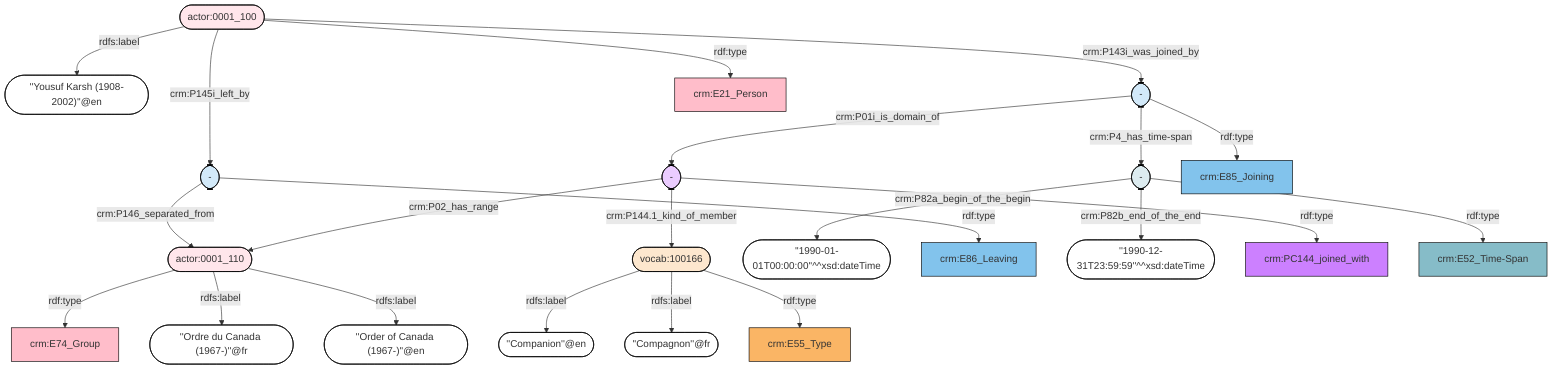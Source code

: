 flowchart TD
classDef Literal fill:#ffffff,stroke:#000000;
classDef Literal_URI fill:,stroke:;
classDef E1_CRM_Entity fill:#ffffff,stroke:#000000;
classDef E1_CRM_Entity_URI fill:#ffffff,stroke:#000000;
classDef E2_Temporal_Entity fill:#82c3ec,stroke:#000000;
classDef E2_Temporal_Entity_URI fill:#d2e9f9,stroke:#000000;
classDef E55_Type fill:#fab565,stroke:#000000;
classDef E55_Type_URI fill:#fde7ce,stroke:#000000;
classDef E52_Time-Span fill:#86bcc8,stroke:#000000;
classDef E52_Time-Span_URI fill:#dcebef,stroke:#000000;
classDef E41_Appellation fill:#fef3ba,stroke:#000000;
classDef E41_Appellation_URI fill:#fffae6,stroke:#000000;
classDef E53_Place fill:#94cc7d,stroke:#000000;
classDef E53_Place_URI fill:#e1f1da,stroke:#000000;
classDef E77_Persistent_Item fill:#ffffff,stroke:#000000;
classDef E77_Persistent_Item_URI fill:#ffffff,stroke:#000000;
classDef E28_Conceptual_Object fill:#fddc34,stroke:#000000;
classDef E28_Conceptual_Object_URI fill:#fef6cd,stroke:#000000;
classDef E18_Physical_Thing fill:#e1ba9c,stroke:#000000;
classDef E18_Physical_Thing_URI fill:#f3e5d8,stroke:#000000;
classDef E39_Actor fill:#ffbdca,stroke:#000000;
classDef E39_Actor_URI fill:#ffe6eb,stroke:#000000;
classDef PC0_Typed_CRM_Property fill:#cc80ff,stroke:#000000;
classDef PC0_Typed_CRM_Property_URI fill:#ebccff,stroke:#000000;
classDef Multi fill:#cccccc,stroke:#000000;
classDef Multi_URI fill:#cccccc,stroke:#000000;
0(["vocab:100166"]) -->|rdfs:label| 1(["''Companion''@en"]):::Literal
2(["-"]) -->|crm:P146_separated_from| 3(["actor:0001_110"])
4(["-"]) -->|crm:P82a_begin_of_the_begin| 5(["''1990-01-01T00:00:00''^^xsd:dateTime"]):::Literal
3(["actor:0001_110"]):::E39_Actor_URI -->|rdf:type| 6["crm:E74_Group"]:::E39_Actor
7(["-"]) -->|crm:P02_has_range| 3(["actor:0001_110"])
3(["actor:0001_110"]) -->|rdfs:label| 8(["''Ordre du Canada (1967-)''@fr"]):::Literal
9(["actor:0001_100"]) -->|rdfs:label| 10(["''Yousuf Karsh (1908-2002)''@en"]):::Literal
0(["vocab:100166"]) -->|rdfs:label| 11(["''Compagnon''@fr"]):::Literal
12(["-"]) -->|crm:P01i_is_domain_of| 7(["-"])
9(["actor:0001_100"]):::E39_Actor_URI -->|rdf:type| 13["crm:E21_Person"]:::E39_Actor
12(["-"]) -->|crm:P4_has_time-span| 4(["-"])
9(["actor:0001_100"]) -->|crm:P143i_was_joined_by| 12(["-"])
0(["vocab:100166"]):::E55_Type_URI -->|rdf:type| 14["crm:E55_Type"]:::E55_Type
3(["actor:0001_110"]) -->|rdfs:label| 15(["''Order of Canada (1967-)''@en"]):::Literal
2(["-"]):::E2_Temporal_Entity_URI -->|rdf:type| 16["crm:E86_Leaving"]:::E2_Temporal_Entity
4(["-"]) -->|crm:P82b_end_of_the_end| 17(["''1990-12-31T23:59:59''^^xsd:dateTime"]):::Literal
7(["-"]):::PC0_Typed_CRM_Property_URI -->|rdf:type| 18["crm:PC144_joined_with"]:::PC0_Typed_CRM_Property
7(["-"]) -->|crm:P144.1_kind_of_member| 0(["vocab:100166"])
4(["-"]):::E52_Time-Span_URI -->|rdf:type| 19["crm:E52_Time-Span"]:::E52_Time-Span
9(["actor:0001_100"]) -->|crm:P145i_left_by| 2(["-"])
12(["-"]):::E2_Temporal_Entity_URI -->|rdf:type| 20["crm:E85_Joining"]:::E2_Temporal_Entity